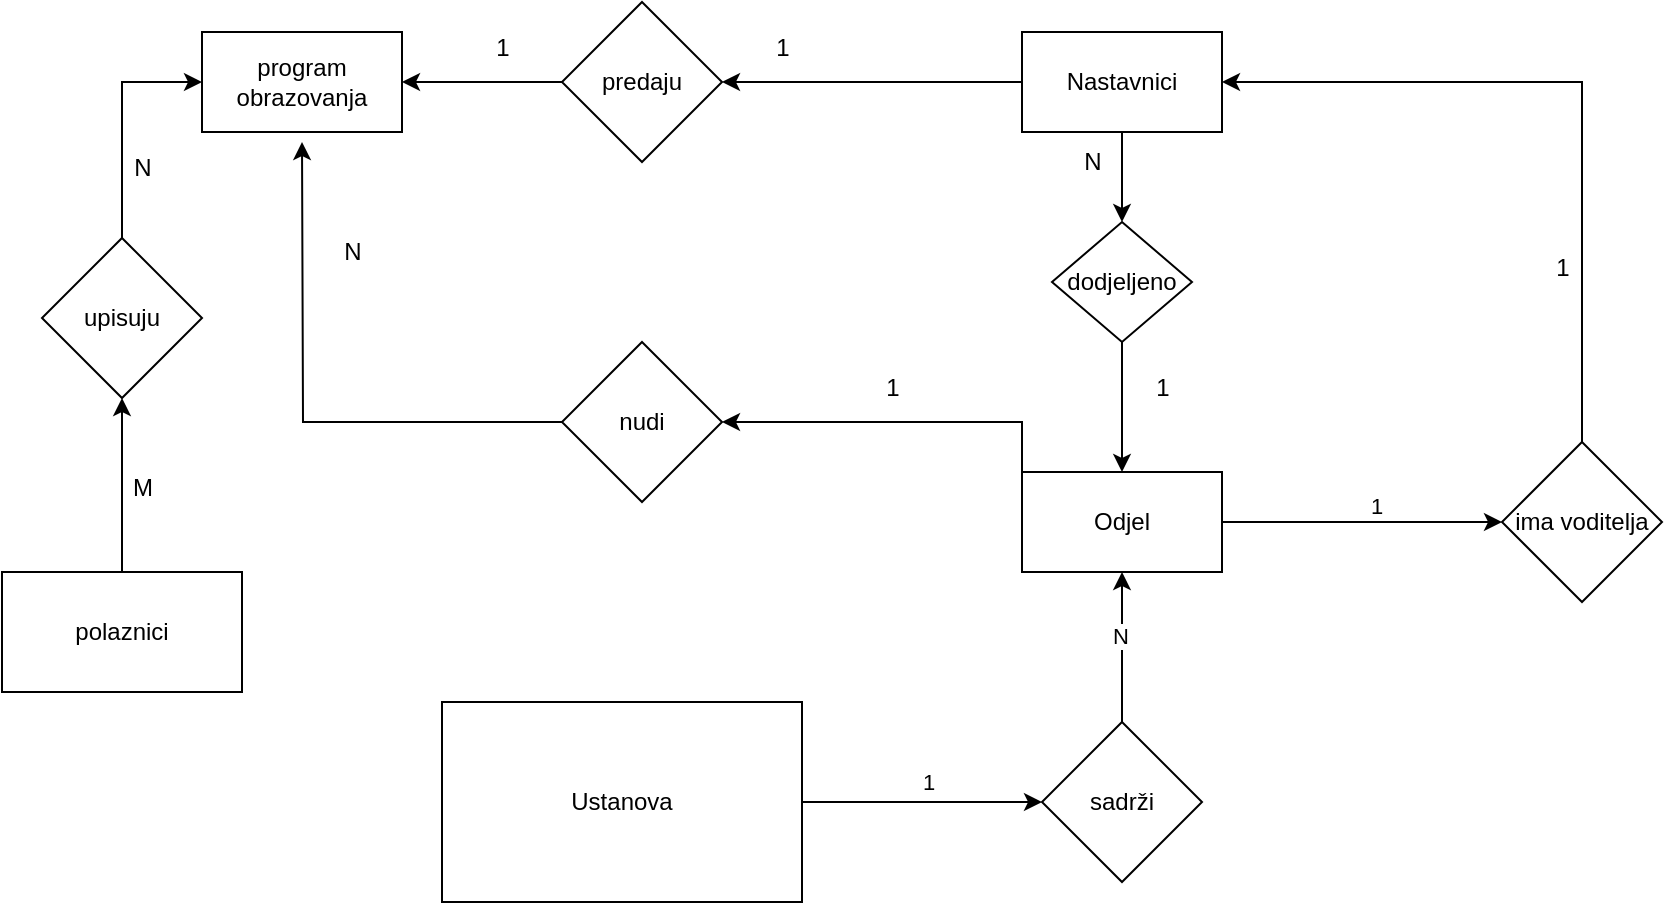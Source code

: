 <mxfile version="26.1.1">
  <diagram name="Page-1" id="FkyeWF2BMS5mTgjzmQc_">
    <mxGraphModel dx="2284" dy="746" grid="1" gridSize="10" guides="1" tooltips="1" connect="1" arrows="1" fold="1" page="1" pageScale="1" pageWidth="850" pageHeight="1100" math="0" shadow="0">
      <root>
        <mxCell id="0" />
        <mxCell id="1" parent="0" />
        <mxCell id="COoJOhy6r_BYZUyItwEy-16" value="" style="edgeStyle=orthogonalEdgeStyle;rounded=0;orthogonalLoop=1;jettySize=auto;html=1;" edge="1" parent="1" source="COoJOhy6r_BYZUyItwEy-1" target="COoJOhy6r_BYZUyItwEy-3">
          <mxGeometry relative="1" as="geometry" />
        </mxCell>
        <mxCell id="COoJOhy6r_BYZUyItwEy-17" value="1" style="edgeLabel;html=1;align=center;verticalAlign=middle;resizable=0;points=[];" vertex="1" connectable="0" parent="COoJOhy6r_BYZUyItwEy-16">
          <mxGeometry x="0.05" y="2" relative="1" as="geometry">
            <mxPoint y="-8" as="offset" />
          </mxGeometry>
        </mxCell>
        <mxCell id="COoJOhy6r_BYZUyItwEy-1" value="Ustanova" style="rounded=0;whiteSpace=wrap;html=1;" vertex="1" parent="1">
          <mxGeometry x="110" y="350" width="180" height="100" as="geometry" />
        </mxCell>
        <mxCell id="COoJOhy6r_BYZUyItwEy-14" value="" style="edgeStyle=orthogonalEdgeStyle;rounded=0;orthogonalLoop=1;jettySize=auto;html=1;" edge="1" parent="1" source="COoJOhy6r_BYZUyItwEy-2" target="COoJOhy6r_BYZUyItwEy-12">
          <mxGeometry relative="1" as="geometry" />
        </mxCell>
        <mxCell id="COoJOhy6r_BYZUyItwEy-21" value="1" style="edgeLabel;html=1;align=center;verticalAlign=middle;resizable=0;points=[];" vertex="1" connectable="0" parent="COoJOhy6r_BYZUyItwEy-14">
          <mxGeometry x="0.133" y="7" relative="1" as="geometry">
            <mxPoint x="-4" y="-3" as="offset" />
          </mxGeometry>
        </mxCell>
        <mxCell id="COoJOhy6r_BYZUyItwEy-68" value="1" style="edgeLabel;html=1;align=center;verticalAlign=middle;resizable=0;points=[];" vertex="1" connectable="0" parent="COoJOhy6r_BYZUyItwEy-14">
          <mxGeometry x="0.1" y="8" relative="1" as="geometry">
            <mxPoint as="offset" />
          </mxGeometry>
        </mxCell>
        <mxCell id="COoJOhy6r_BYZUyItwEy-56" style="edgeStyle=orthogonalEdgeStyle;rounded=0;orthogonalLoop=1;jettySize=auto;html=1;exitX=0;exitY=0;exitDx=0;exitDy=0;entryX=1;entryY=0.5;entryDx=0;entryDy=0;" edge="1" parent="1" source="COoJOhy6r_BYZUyItwEy-2" target="COoJOhy6r_BYZUyItwEy-54">
          <mxGeometry relative="1" as="geometry" />
        </mxCell>
        <mxCell id="COoJOhy6r_BYZUyItwEy-2" value="Odjel" style="rounded=0;whiteSpace=wrap;html=1;" vertex="1" parent="1">
          <mxGeometry x="400" y="235" width="100" height="50" as="geometry" />
        </mxCell>
        <mxCell id="COoJOhy6r_BYZUyItwEy-18" value="" style="edgeStyle=orthogonalEdgeStyle;rounded=0;orthogonalLoop=1;jettySize=auto;html=1;" edge="1" parent="1" source="COoJOhy6r_BYZUyItwEy-3" target="COoJOhy6r_BYZUyItwEy-2">
          <mxGeometry relative="1" as="geometry" />
        </mxCell>
        <mxCell id="COoJOhy6r_BYZUyItwEy-19" value="N" style="edgeLabel;html=1;align=center;verticalAlign=middle;resizable=0;points=[];" vertex="1" connectable="0" parent="COoJOhy6r_BYZUyItwEy-18">
          <mxGeometry x="-0.08" y="1" relative="1" as="geometry">
            <mxPoint y="-9" as="offset" />
          </mxGeometry>
        </mxCell>
        <mxCell id="COoJOhy6r_BYZUyItwEy-3" value="sadrži" style="rhombus;whiteSpace=wrap;html=1;" vertex="1" parent="1">
          <mxGeometry x="410" y="360" width="80" height="80" as="geometry" />
        </mxCell>
        <mxCell id="COoJOhy6r_BYZUyItwEy-31" value="" style="edgeStyle=orthogonalEdgeStyle;rounded=0;orthogonalLoop=1;jettySize=auto;html=1;" edge="1" parent="1" source="COoJOhy6r_BYZUyItwEy-10" target="COoJOhy6r_BYZUyItwEy-30">
          <mxGeometry relative="1" as="geometry" />
        </mxCell>
        <mxCell id="COoJOhy6r_BYZUyItwEy-40" value="" style="edgeStyle=orthogonalEdgeStyle;rounded=0;orthogonalLoop=1;jettySize=auto;html=1;" edge="1" parent="1" source="COoJOhy6r_BYZUyItwEy-10" target="COoJOhy6r_BYZUyItwEy-39">
          <mxGeometry relative="1" as="geometry" />
        </mxCell>
        <mxCell id="COoJOhy6r_BYZUyItwEy-10" value="Nastavnici" style="rounded=0;whiteSpace=wrap;html=1;" vertex="1" parent="1">
          <mxGeometry x="400" y="15" width="100" height="50" as="geometry" />
        </mxCell>
        <mxCell id="COoJOhy6r_BYZUyItwEy-11" value="program&lt;br&gt;obrazovanja" style="rounded=0;whiteSpace=wrap;html=1;" vertex="1" parent="1">
          <mxGeometry x="-10" y="15" width="100" height="50" as="geometry" />
        </mxCell>
        <mxCell id="COoJOhy6r_BYZUyItwEy-70" style="edgeStyle=orthogonalEdgeStyle;rounded=0;orthogonalLoop=1;jettySize=auto;html=1;exitX=0.5;exitY=0;exitDx=0;exitDy=0;entryX=1;entryY=0.5;entryDx=0;entryDy=0;" edge="1" parent="1" source="COoJOhy6r_BYZUyItwEy-12" target="COoJOhy6r_BYZUyItwEy-10">
          <mxGeometry relative="1" as="geometry" />
        </mxCell>
        <mxCell id="COoJOhy6r_BYZUyItwEy-12" value="ima voditelja" style="rhombus;whiteSpace=wrap;html=1;" vertex="1" parent="1">
          <mxGeometry x="640" y="220" width="80" height="80" as="geometry" />
        </mxCell>
        <mxCell id="COoJOhy6r_BYZUyItwEy-34" value="" style="edgeStyle=orthogonalEdgeStyle;rounded=0;orthogonalLoop=1;jettySize=auto;html=1;" edge="1" parent="1" source="COoJOhy6r_BYZUyItwEy-30" target="COoJOhy6r_BYZUyItwEy-2">
          <mxGeometry relative="1" as="geometry" />
        </mxCell>
        <mxCell id="COoJOhy6r_BYZUyItwEy-30" value="dodjeljeno" style="rhombus;whiteSpace=wrap;html=1;" vertex="1" parent="1">
          <mxGeometry x="415" y="110" width="70" height="60" as="geometry" />
        </mxCell>
        <mxCell id="COoJOhy6r_BYZUyItwEy-37" value="N" style="text;html=1;align=center;verticalAlign=middle;resizable=0;points=[];autosize=1;strokeColor=none;fillColor=none;" vertex="1" parent="1">
          <mxGeometry x="420" y="65" width="30" height="30" as="geometry" />
        </mxCell>
        <mxCell id="COoJOhy6r_BYZUyItwEy-38" value="1" style="text;html=1;align=center;verticalAlign=middle;resizable=0;points=[];autosize=1;strokeColor=none;fillColor=none;" vertex="1" parent="1">
          <mxGeometry x="455" y="178" width="30" height="30" as="geometry" />
        </mxCell>
        <mxCell id="COoJOhy6r_BYZUyItwEy-41" value="" style="edgeStyle=orthogonalEdgeStyle;rounded=0;orthogonalLoop=1;jettySize=auto;html=1;" edge="1" parent="1" source="COoJOhy6r_BYZUyItwEy-39" target="COoJOhy6r_BYZUyItwEy-11">
          <mxGeometry relative="1" as="geometry" />
        </mxCell>
        <mxCell id="COoJOhy6r_BYZUyItwEy-39" value="predaju" style="rhombus;whiteSpace=wrap;html=1;" vertex="1" parent="1">
          <mxGeometry x="170" width="80" height="80" as="geometry" />
        </mxCell>
        <mxCell id="COoJOhy6r_BYZUyItwEy-42" value="1" style="text;html=1;align=center;verticalAlign=middle;resizable=0;points=[];autosize=1;strokeColor=none;fillColor=none;" vertex="1" parent="1">
          <mxGeometry x="265" y="8" width="30" height="30" as="geometry" />
        </mxCell>
        <mxCell id="COoJOhy6r_BYZUyItwEy-43" value="1" style="text;html=1;align=center;verticalAlign=middle;resizable=0;points=[];autosize=1;strokeColor=none;fillColor=none;" vertex="1" parent="1">
          <mxGeometry x="125" y="8" width="30" height="30" as="geometry" />
        </mxCell>
        <mxCell id="COoJOhy6r_BYZUyItwEy-62" value="" style="edgeStyle=orthogonalEdgeStyle;rounded=0;orthogonalLoop=1;jettySize=auto;html=1;" edge="1" parent="1" source="COoJOhy6r_BYZUyItwEy-44" target="COoJOhy6r_BYZUyItwEy-61">
          <mxGeometry relative="1" as="geometry" />
        </mxCell>
        <mxCell id="COoJOhy6r_BYZUyItwEy-44" value="polaznici" style="whiteSpace=wrap;html=1;" vertex="1" parent="1">
          <mxGeometry x="-110" y="285" width="120" height="60" as="geometry" />
        </mxCell>
        <mxCell id="COoJOhy6r_BYZUyItwEy-57" style="edgeStyle=orthogonalEdgeStyle;rounded=0;orthogonalLoop=1;jettySize=auto;html=1;exitX=0;exitY=0.5;exitDx=0;exitDy=0;" edge="1" parent="1" source="COoJOhy6r_BYZUyItwEy-54">
          <mxGeometry relative="1" as="geometry">
            <mxPoint x="40" y="70" as="targetPoint" />
          </mxGeometry>
        </mxCell>
        <mxCell id="COoJOhy6r_BYZUyItwEy-54" value="nudi" style="rhombus;whiteSpace=wrap;html=1;" vertex="1" parent="1">
          <mxGeometry x="170" y="170" width="80" height="80" as="geometry" />
        </mxCell>
        <mxCell id="COoJOhy6r_BYZUyItwEy-58" value="1" style="text;html=1;align=center;verticalAlign=middle;resizable=0;points=[];autosize=1;strokeColor=none;fillColor=none;" vertex="1" parent="1">
          <mxGeometry x="320" y="178" width="30" height="30" as="geometry" />
        </mxCell>
        <mxCell id="COoJOhy6r_BYZUyItwEy-59" value="N" style="text;html=1;align=center;verticalAlign=middle;resizable=0;points=[];autosize=1;strokeColor=none;fillColor=none;" vertex="1" parent="1">
          <mxGeometry x="50" y="110" width="30" height="30" as="geometry" />
        </mxCell>
        <mxCell id="COoJOhy6r_BYZUyItwEy-65" style="edgeStyle=orthogonalEdgeStyle;rounded=0;orthogonalLoop=1;jettySize=auto;html=1;exitX=0.5;exitY=0;exitDx=0;exitDy=0;entryX=0;entryY=0.5;entryDx=0;entryDy=0;" edge="1" parent="1" source="COoJOhy6r_BYZUyItwEy-61" target="COoJOhy6r_BYZUyItwEy-11">
          <mxGeometry relative="1" as="geometry" />
        </mxCell>
        <mxCell id="COoJOhy6r_BYZUyItwEy-61" value="upisuju" style="rhombus;whiteSpace=wrap;html=1;" vertex="1" parent="1">
          <mxGeometry x="-90" y="118" width="80" height="80" as="geometry" />
        </mxCell>
        <mxCell id="COoJOhy6r_BYZUyItwEy-66" value="M" style="text;html=1;align=center;verticalAlign=middle;resizable=0;points=[];autosize=1;strokeColor=none;fillColor=none;" vertex="1" parent="1">
          <mxGeometry x="-55" y="228" width="30" height="30" as="geometry" />
        </mxCell>
        <mxCell id="COoJOhy6r_BYZUyItwEy-67" value="N" style="text;html=1;align=center;verticalAlign=middle;resizable=0;points=[];autosize=1;strokeColor=none;fillColor=none;" vertex="1" parent="1">
          <mxGeometry x="-55" y="68" width="30" height="30" as="geometry" />
        </mxCell>
        <mxCell id="COoJOhy6r_BYZUyItwEy-71" value="1" style="text;html=1;align=center;verticalAlign=middle;resizable=0;points=[];autosize=1;strokeColor=none;fillColor=none;" vertex="1" parent="1">
          <mxGeometry x="655" y="118" width="30" height="30" as="geometry" />
        </mxCell>
      </root>
    </mxGraphModel>
  </diagram>
</mxfile>
